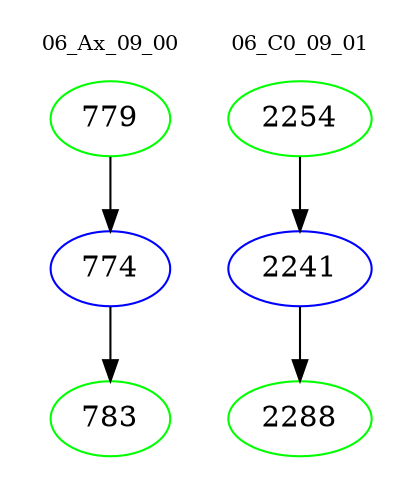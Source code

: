 digraph{
subgraph cluster_0 {
color = white
label = "06_Ax_09_00";
fontsize=10;
T0_779 [label="779", color="green"]
T0_779 -> T0_774 [color="black"]
T0_774 [label="774", color="blue"]
T0_774 -> T0_783 [color="black"]
T0_783 [label="783", color="green"]
}
subgraph cluster_1 {
color = white
label = "06_C0_09_01";
fontsize=10;
T1_2254 [label="2254", color="green"]
T1_2254 -> T1_2241 [color="black"]
T1_2241 [label="2241", color="blue"]
T1_2241 -> T1_2288 [color="black"]
T1_2288 [label="2288", color="green"]
}
}
